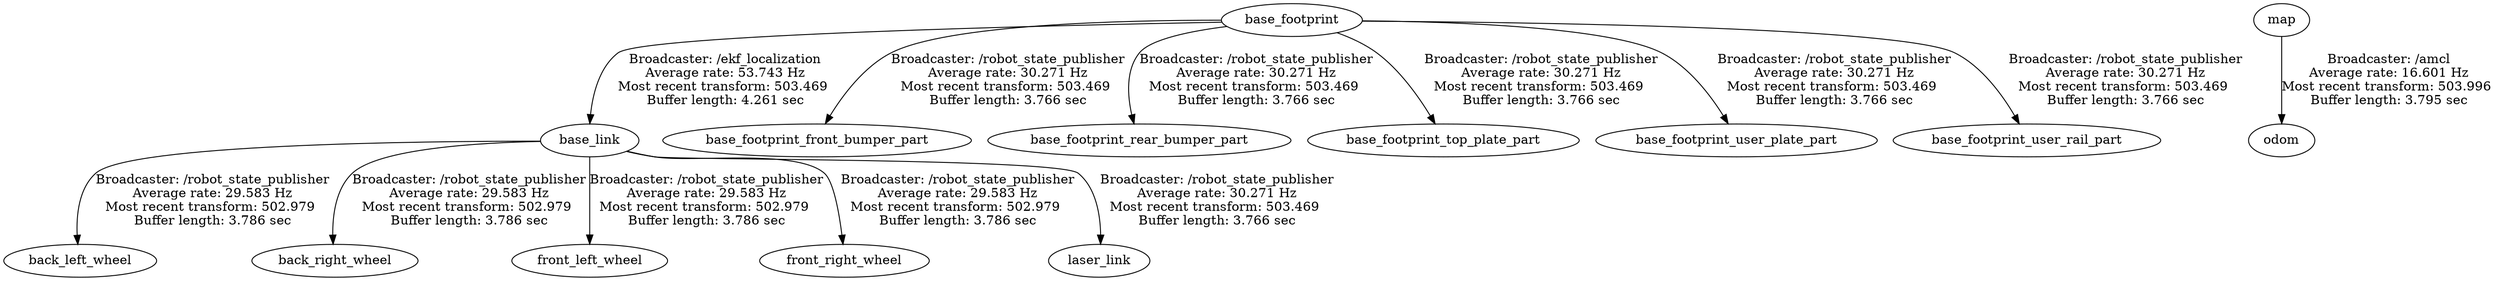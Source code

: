 digraph G {
"base_link" -> "back_left_wheel"[label="Broadcaster: /robot_state_publisher\nAverage rate: 29.583 Hz\nMost recent transform: 502.979 \nBuffer length: 3.786 sec\n"];
"base_footprint" -> "base_link"[label="Broadcaster: /ekf_localization\nAverage rate: 53.743 Hz\nMost recent transform: 503.469 \nBuffer length: 4.261 sec\n"];
"base_link" -> "back_right_wheel"[label="Broadcaster: /robot_state_publisher\nAverage rate: 29.583 Hz\nMost recent transform: 502.979 \nBuffer length: 3.786 sec\n"];
"base_link" -> "front_left_wheel"[label="Broadcaster: /robot_state_publisher\nAverage rate: 29.583 Hz\nMost recent transform: 502.979 \nBuffer length: 3.786 sec\n"];
"base_link" -> "front_right_wheel"[label="Broadcaster: /robot_state_publisher\nAverage rate: 29.583 Hz\nMost recent transform: 502.979 \nBuffer length: 3.786 sec\n"];
"base_footprint" -> "base_footprint_front_bumper_part"[label="Broadcaster: /robot_state_publisher\nAverage rate: 30.271 Hz\nMost recent transform: 503.469 \nBuffer length: 3.766 sec\n"];
"base_footprint" -> "base_footprint_rear_bumper_part"[label="Broadcaster: /robot_state_publisher\nAverage rate: 30.271 Hz\nMost recent transform: 503.469 \nBuffer length: 3.766 sec\n"];
"base_footprint" -> "base_footprint_top_plate_part"[label="Broadcaster: /robot_state_publisher\nAverage rate: 30.271 Hz\nMost recent transform: 503.469 \nBuffer length: 3.766 sec\n"];
"base_footprint" -> "base_footprint_user_plate_part"[label="Broadcaster: /robot_state_publisher\nAverage rate: 30.271 Hz\nMost recent transform: 503.469 \nBuffer length: 3.766 sec\n"];
"base_footprint" -> "base_footprint_user_rail_part"[label="Broadcaster: /robot_state_publisher\nAverage rate: 30.271 Hz\nMost recent transform: 503.469 \nBuffer length: 3.766 sec\n"];
"base_link" -> "laser_link"[label="Broadcaster: /robot_state_publisher\nAverage rate: 30.271 Hz\nMost recent transform: 503.469 \nBuffer length: 3.766 sec\n"];
"map" -> "odom"[label="Broadcaster: /amcl\nAverage rate: 16.601 Hz\nMost recent transform: 503.996 \nBuffer length: 3.795 sec\n"];
}
